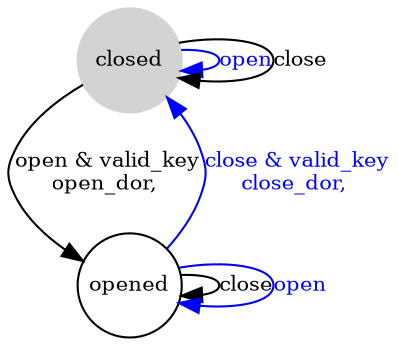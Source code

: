 digraph automata {
    node [shape = circle, fontsize=10, fixedsize=true width=0.7];
    closed [ style = filled, color=lightgrey ];

        closed  ->  opened  [ label = "open & valid_key\nopen_dor, ", color=black, fontcolor=black, fontsize=10, fixedsize=true ];
    closed  ->  closed  [ label = "open", color=blue, fontcolor=blue, fontsize=10, fixedsize=true ];
    closed  ->  closed  [ label = "close", color=black, fontcolor=black, fontsize=10, fixedsize=true ];
    opened  ->  closed  [ label = "close & valid_key\nclose_dor, ", color=blue, fontcolor=blue, fontsize=10, fixedsize=true ];
    opened  ->  opened  [ label = "close", color=black, fontcolor=black, fontsize=10, fixedsize=true ];
    opened  ->  opened  [ label = "open", color=blue, fontcolor=blue, fontsize=10, fixedsize=true ];
 

    //simple_dor  [ shape = plaintext ];
}
